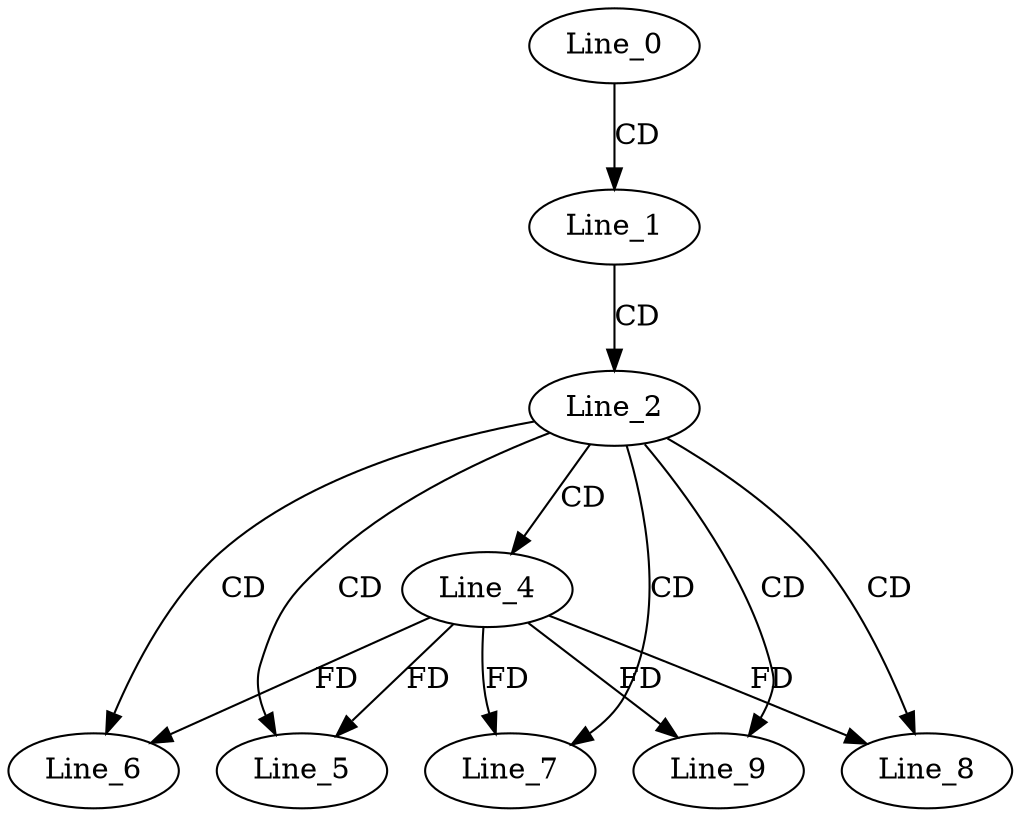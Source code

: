 digraph G {
  Line_0;
  Line_1;
  Line_2;
  Line_4;
  Line_5;
  Line_6;
  Line_7;
  Line_8;
  Line_9;
  Line_0 -> Line_1 [ label="CD" ];
  Line_1 -> Line_2 [ label="CD" ];
  Line_2 -> Line_4 [ label="CD" ];
  Line_2 -> Line_5 [ label="CD" ];
  Line_4 -> Line_5 [ label="FD" ];
  Line_2 -> Line_6 [ label="CD" ];
  Line_4 -> Line_6 [ label="FD" ];
  Line_2 -> Line_7 [ label="CD" ];
  Line_4 -> Line_7 [ label="FD" ];
  Line_2 -> Line_8 [ label="CD" ];
  Line_4 -> Line_8 [ label="FD" ];
  Line_2 -> Line_9 [ label="CD" ];
  Line_4 -> Line_9 [ label="FD" ];
}
